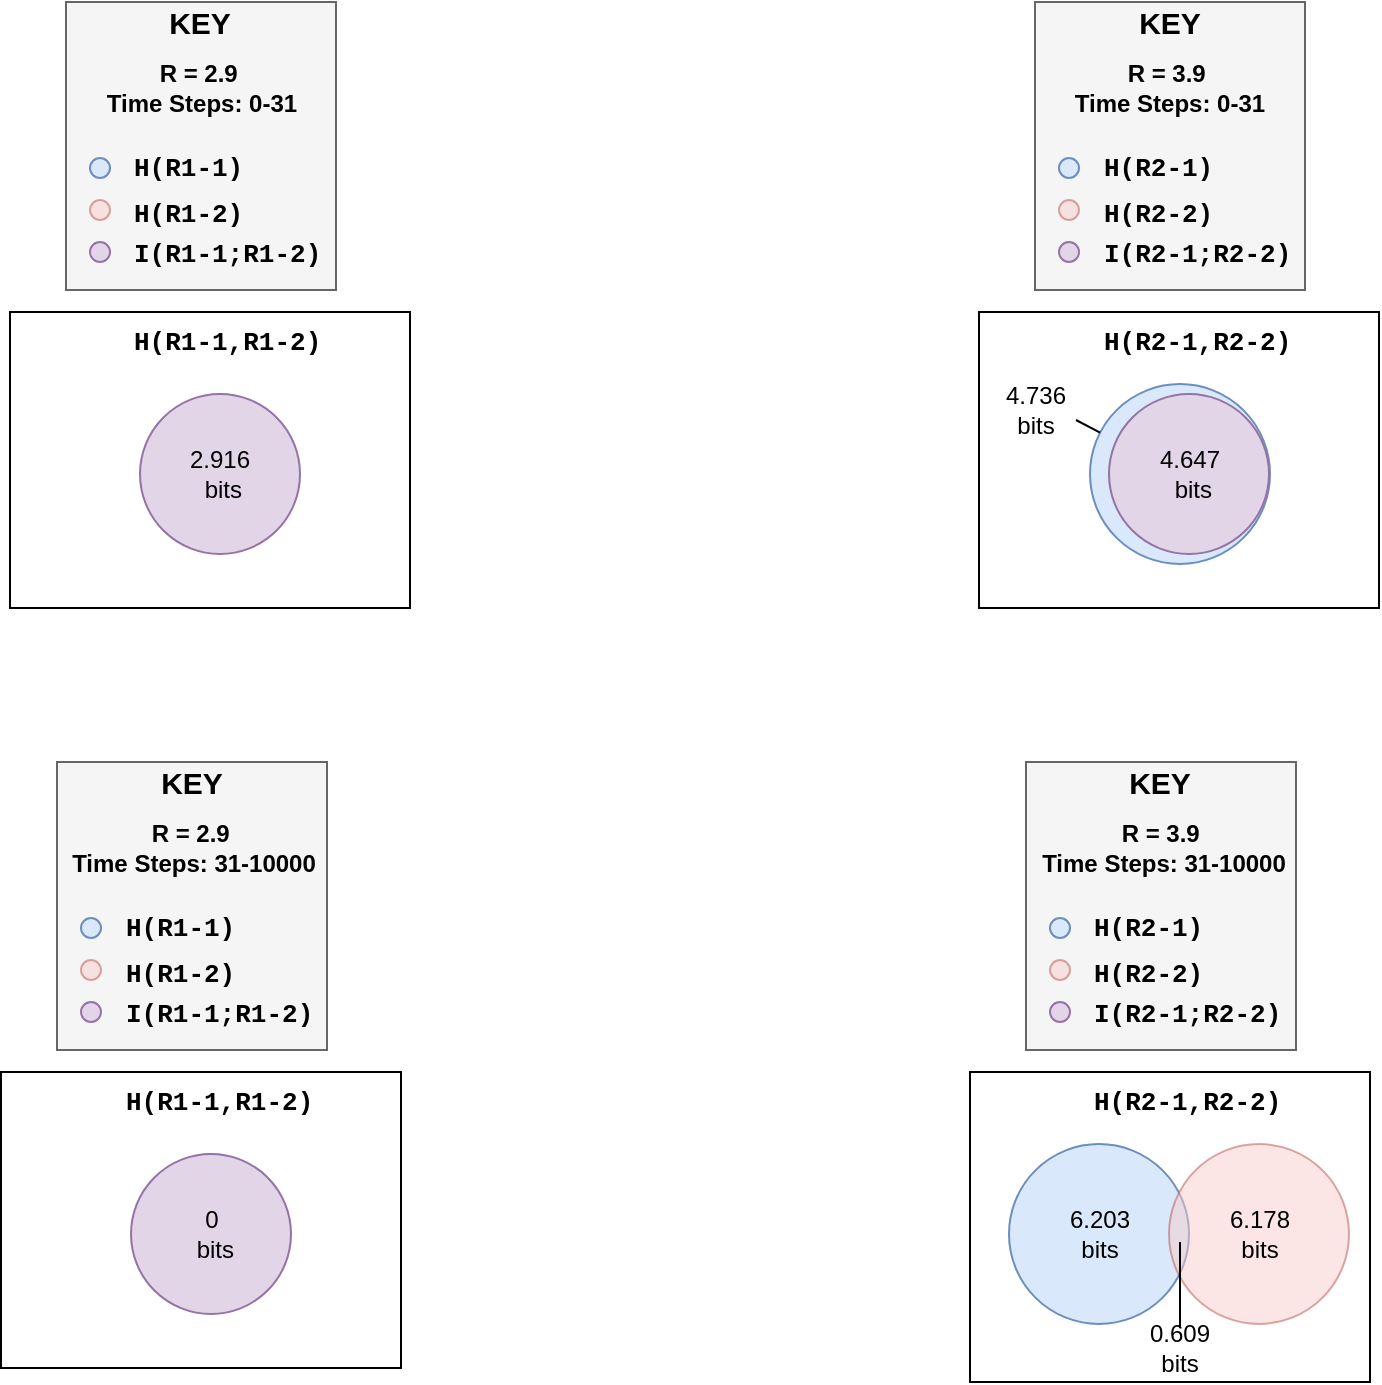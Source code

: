 <mxfile version="12.2.2" type="device" pages="1"><diagram id="IeIeSdDXLAdRhQ57zGKO" name="Page-1"><mxGraphModel dx="1408" dy="802" grid="1" gridSize="10" guides="1" tooltips="1" connect="1" arrows="1" fold="1" page="1" pageScale="1" pageWidth="850" pageHeight="1100" math="0" shadow="0"><root><mxCell id="0"/><mxCell id="1" parent="0"/><mxCell id="CC1fqaLjPnJzqPhi7whx-21" value="" style="rounded=0;whiteSpace=wrap;html=1;" vertex="1" parent="1"><mxGeometry x="554.5" y="225" width="200" height="148" as="geometry"/></mxCell><mxCell id="CC1fqaLjPnJzqPhi7whx-38" value="" style="ellipse;whiteSpace=wrap;html=1;aspect=fixed;fillColor=#dae8fc;strokeColor=#6c8ebf;" vertex="1" parent="1"><mxGeometry x="610" y="261" width="90" height="90" as="geometry"/></mxCell><mxCell id="u5o-5tSXbj-gm5ZnPvp8-16" value="" style="rounded=0;whiteSpace=wrap;html=1;fillColor=#f5f5f5;strokeColor=#666666;fontColor=#333333;" parent="1" vertex="1"><mxGeometry x="98" y="70" width="135" height="144" as="geometry"/></mxCell><mxCell id="u5o-5tSXbj-gm5ZnPvp8-17" value="" style="ellipse;whiteSpace=wrap;html=1;aspect=fixed;fillColor=#e1d5e7;strokeColor=#9673a6;" parent="1" vertex="1"><mxGeometry x="110" y="190" width="10" height="10" as="geometry"/></mxCell><mxCell id="u5o-5tSXbj-gm5ZnPvp8-18" value="&lt;font face=&quot;Courier New&quot; style=&quot;font-size: 13px&quot;&gt;&lt;b&gt;I(R1-1;R1-2)&lt;/b&gt;&lt;/font&gt;" style="text;html=1;resizable=0;points=[];autosize=1;align=left;verticalAlign=top;spacingTop=-4;" parent="1" vertex="1"><mxGeometry x="130" y="186" width="110" height="20" as="geometry"/></mxCell><mxCell id="u5o-5tSXbj-gm5ZnPvp8-19" value="" style="ellipse;whiteSpace=wrap;html=1;aspect=fixed;fillColor=#dae8fc;strokeColor=#6c8ebf;" parent="1" vertex="1"><mxGeometry x="110" y="148" width="10" height="10" as="geometry"/></mxCell><mxCell id="u5o-5tSXbj-gm5ZnPvp8-20" value="" style="ellipse;whiteSpace=wrap;html=1;aspect=fixed;fillColor=#f8cecc;strokeColor=#b85450;opacity=50;" parent="1" vertex="1"><mxGeometry x="110" y="169" width="10" height="10" as="geometry"/></mxCell><mxCell id="u5o-5tSXbj-gm5ZnPvp8-21" value="&lt;font face=&quot;Courier New&quot; style=&quot;font-size: 13px&quot;&gt;&lt;b&gt;H(R1-2)&lt;/b&gt;&lt;/font&gt;" style="text;html=1;resizable=0;points=[];autosize=1;align=left;verticalAlign=top;spacingTop=-4;" parent="1" vertex="1"><mxGeometry x="130" y="166" width="70" height="20" as="geometry"/></mxCell><mxCell id="u5o-5tSXbj-gm5ZnPvp8-22" value="&lt;font face=&quot;Courier New&quot; style=&quot;font-size: 13px&quot;&gt;&lt;b&gt;H(R1-1)&lt;/b&gt;&lt;/font&gt;" style="text;html=1;resizable=0;points=[];autosize=1;align=left;verticalAlign=top;spacingTop=-4;" parent="1" vertex="1"><mxGeometry x="130" y="143" width="70" height="20" as="geometry"/></mxCell><mxCell id="u5o-5tSXbj-gm5ZnPvp8-23" value="" style="rounded=0;whiteSpace=wrap;html=1;" parent="1" vertex="1"><mxGeometry x="70" y="225" width="200" height="148" as="geometry"/></mxCell><mxCell id="u5o-5tSXbj-gm5ZnPvp8-24" value="&lt;font face=&quot;Courier New&quot; style=&quot;font-size: 13px&quot;&gt;&lt;b&gt;H(R1-1,R1-2)&lt;/b&gt;&lt;/font&gt;" style="text;html=1;resizable=0;points=[];autosize=1;align=left;verticalAlign=top;spacingTop=-4;" parent="1" vertex="1"><mxGeometry x="130" y="230" width="110" height="20" as="geometry"/></mxCell><mxCell id="u5o-5tSXbj-gm5ZnPvp8-25" value="2.916&lt;br&gt;&amp;nbsp;bits" style="ellipse;whiteSpace=wrap;html=1;aspect=fixed;fillColor=#e1d5e7;strokeColor=#9673a6;" parent="1" vertex="1"><mxGeometry x="135" y="266" width="80" height="80" as="geometry"/></mxCell><mxCell id="u5o-5tSXbj-gm5ZnPvp8-26" value="&lt;b&gt;&lt;font style=&quot;font-size: 15px&quot;&gt;KEY&lt;/font&gt;&lt;/b&gt;" style="text;html=1;strokeColor=none;fillColor=none;align=center;verticalAlign=middle;whiteSpace=wrap;rounded=0;" parent="1" vertex="1"><mxGeometry x="145" y="70" width="40" height="20" as="geometry"/></mxCell><mxCell id="CC1fqaLjPnJzqPhi7whx-1" value="&lt;b&gt;R = 2.9&amp;nbsp;&lt;br&gt;Time Steps: 0-31&lt;br&gt;&lt;/b&gt;" style="text;html=1;strokeColor=none;fillColor=none;align=center;verticalAlign=middle;whiteSpace=wrap;rounded=0;" vertex="1" parent="1"><mxGeometry x="110.5" y="93" width="110" height="40" as="geometry"/></mxCell><mxCell id="CC1fqaLjPnJzqPhi7whx-2" value="" style="rounded=0;whiteSpace=wrap;html=1;fillColor=#f5f5f5;strokeColor=#666666;fontColor=#333333;" vertex="1" parent="1"><mxGeometry x="93.5" y="450" width="135" height="144" as="geometry"/></mxCell><mxCell id="CC1fqaLjPnJzqPhi7whx-3" value="" style="ellipse;whiteSpace=wrap;html=1;aspect=fixed;fillColor=#e1d5e7;strokeColor=#9673a6;" vertex="1" parent="1"><mxGeometry x="105.5" y="570" width="10" height="10" as="geometry"/></mxCell><mxCell id="CC1fqaLjPnJzqPhi7whx-4" value="&lt;font face=&quot;Courier New&quot; style=&quot;font-size: 13px&quot;&gt;&lt;b&gt;I(R1-1;R1-2)&lt;/b&gt;&lt;/font&gt;" style="text;html=1;resizable=0;points=[];autosize=1;align=left;verticalAlign=top;spacingTop=-4;" vertex="1" parent="1"><mxGeometry x="125.5" y="566" width="110" height="20" as="geometry"/></mxCell><mxCell id="CC1fqaLjPnJzqPhi7whx-5" value="" style="ellipse;whiteSpace=wrap;html=1;aspect=fixed;fillColor=#dae8fc;strokeColor=#6c8ebf;" vertex="1" parent="1"><mxGeometry x="105.5" y="528" width="10" height="10" as="geometry"/></mxCell><mxCell id="CC1fqaLjPnJzqPhi7whx-6" value="" style="ellipse;whiteSpace=wrap;html=1;aspect=fixed;fillColor=#f8cecc;strokeColor=#b85450;opacity=50;" vertex="1" parent="1"><mxGeometry x="105.5" y="549" width="10" height="10" as="geometry"/></mxCell><mxCell id="CC1fqaLjPnJzqPhi7whx-7" value="&lt;font face=&quot;Courier New&quot; style=&quot;font-size: 13px&quot;&gt;&lt;b&gt;H(R1-2)&lt;/b&gt;&lt;/font&gt;" style="text;html=1;resizable=0;points=[];autosize=1;align=left;verticalAlign=top;spacingTop=-4;" vertex="1" parent="1"><mxGeometry x="125.5" y="546" width="70" height="20" as="geometry"/></mxCell><mxCell id="CC1fqaLjPnJzqPhi7whx-8" value="&lt;font face=&quot;Courier New&quot; style=&quot;font-size: 13px&quot;&gt;&lt;b&gt;H(R1-1)&lt;/b&gt;&lt;/font&gt;" style="text;html=1;resizable=0;points=[];autosize=1;align=left;verticalAlign=top;spacingTop=-4;" vertex="1" parent="1"><mxGeometry x="125.5" y="523" width="70" height="20" as="geometry"/></mxCell><mxCell id="CC1fqaLjPnJzqPhi7whx-9" value="" style="rounded=0;whiteSpace=wrap;html=1;" vertex="1" parent="1"><mxGeometry x="65.5" y="605" width="200" height="148" as="geometry"/></mxCell><mxCell id="CC1fqaLjPnJzqPhi7whx-10" value="&lt;font face=&quot;Courier New&quot; style=&quot;font-size: 13px&quot;&gt;&lt;b&gt;H(R1-1,R1-2)&lt;/b&gt;&lt;/font&gt;" style="text;html=1;resizable=0;points=[];autosize=1;align=left;verticalAlign=top;spacingTop=-4;" vertex="1" parent="1"><mxGeometry x="125.5" y="610" width="110" height="20" as="geometry"/></mxCell><mxCell id="CC1fqaLjPnJzqPhi7whx-11" value="0&lt;br&gt;&amp;nbsp;bits" style="ellipse;whiteSpace=wrap;html=1;aspect=fixed;fillColor=#e1d5e7;strokeColor=#9673a6;" vertex="1" parent="1"><mxGeometry x="130.5" y="646" width="80" height="80" as="geometry"/></mxCell><mxCell id="CC1fqaLjPnJzqPhi7whx-12" value="&lt;b&gt;&lt;font style=&quot;font-size: 15px&quot;&gt;KEY&lt;/font&gt;&lt;/b&gt;" style="text;html=1;strokeColor=none;fillColor=none;align=center;verticalAlign=middle;whiteSpace=wrap;rounded=0;" vertex="1" parent="1"><mxGeometry x="140.5" y="450" width="40" height="20" as="geometry"/></mxCell><mxCell id="CC1fqaLjPnJzqPhi7whx-13" value="&lt;b&gt;R = 2.9&amp;nbsp;&lt;br&gt;Time Steps: 31-10000&lt;br&gt;&lt;/b&gt;" style="text;html=1;strokeColor=none;fillColor=none;align=center;verticalAlign=middle;whiteSpace=wrap;rounded=0;" vertex="1" parent="1"><mxGeometry x="99" y="473" width="126" height="40" as="geometry"/></mxCell><mxCell id="CC1fqaLjPnJzqPhi7whx-14" value="" style="rounded=0;whiteSpace=wrap;html=1;fillColor=#f5f5f5;strokeColor=#666666;fontColor=#333333;" vertex="1" parent="1"><mxGeometry x="582.5" y="70" width="135" height="144" as="geometry"/></mxCell><mxCell id="CC1fqaLjPnJzqPhi7whx-15" value="" style="ellipse;whiteSpace=wrap;html=1;aspect=fixed;fillColor=#e1d5e7;strokeColor=#9673a6;" vertex="1" parent="1"><mxGeometry x="594.5" y="190" width="10" height="10" as="geometry"/></mxCell><mxCell id="CC1fqaLjPnJzqPhi7whx-16" value="&lt;font face=&quot;Courier New&quot; style=&quot;font-size: 13px&quot;&gt;&lt;b&gt;I(R2-1;R2-2)&lt;/b&gt;&lt;/font&gt;" style="text;html=1;resizable=0;points=[];autosize=1;align=left;verticalAlign=top;spacingTop=-4;" vertex="1" parent="1"><mxGeometry x="614.5" y="186" width="110" height="20" as="geometry"/></mxCell><mxCell id="CC1fqaLjPnJzqPhi7whx-17" value="" style="ellipse;whiteSpace=wrap;html=1;aspect=fixed;fillColor=#dae8fc;strokeColor=#6c8ebf;" vertex="1" parent="1"><mxGeometry x="594.5" y="148" width="10" height="10" as="geometry"/></mxCell><mxCell id="CC1fqaLjPnJzqPhi7whx-18" value="" style="ellipse;whiteSpace=wrap;html=1;aspect=fixed;fillColor=#f8cecc;strokeColor=#b85450;opacity=50;" vertex="1" parent="1"><mxGeometry x="594.5" y="169" width="10" height="10" as="geometry"/></mxCell><mxCell id="CC1fqaLjPnJzqPhi7whx-19" value="&lt;font face=&quot;Courier New&quot; style=&quot;font-size: 13px&quot;&gt;&lt;b&gt;H(R2-2)&lt;/b&gt;&lt;/font&gt;" style="text;html=1;resizable=0;points=[];autosize=1;align=left;verticalAlign=top;spacingTop=-4;" vertex="1" parent="1"><mxGeometry x="614.5" y="166" width="70" height="20" as="geometry"/></mxCell><mxCell id="CC1fqaLjPnJzqPhi7whx-20" value="&lt;font face=&quot;Courier New&quot; style=&quot;font-size: 13px&quot;&gt;&lt;b&gt;H(R2-1)&lt;/b&gt;&lt;/font&gt;" style="text;html=1;resizable=0;points=[];autosize=1;align=left;verticalAlign=top;spacingTop=-4;" vertex="1" parent="1"><mxGeometry x="614.5" y="143" width="70" height="20" as="geometry"/></mxCell><mxCell id="CC1fqaLjPnJzqPhi7whx-22" value="&lt;font face=&quot;Courier New&quot; style=&quot;font-size: 13px&quot;&gt;&lt;b&gt;H(R2-1,R2-2)&lt;/b&gt;&lt;/font&gt;" style="text;html=1;resizable=0;points=[];autosize=1;align=left;verticalAlign=top;spacingTop=-4;" vertex="1" parent="1"><mxGeometry x="614.5" y="230" width="110" height="20" as="geometry"/></mxCell><mxCell id="CC1fqaLjPnJzqPhi7whx-23" value="4.647&lt;br&gt;&amp;nbsp;bits" style="ellipse;whiteSpace=wrap;html=1;aspect=fixed;fillColor=#e1d5e7;strokeColor=#9673a6;" vertex="1" parent="1"><mxGeometry x="619.5" y="266" width="80" height="80" as="geometry"/></mxCell><mxCell id="CC1fqaLjPnJzqPhi7whx-24" value="&lt;b&gt;&lt;font style=&quot;font-size: 15px&quot;&gt;KEY&lt;/font&gt;&lt;/b&gt;" style="text;html=1;strokeColor=none;fillColor=none;align=center;verticalAlign=middle;whiteSpace=wrap;rounded=0;" vertex="1" parent="1"><mxGeometry x="629.5" y="70" width="40" height="20" as="geometry"/></mxCell><mxCell id="CC1fqaLjPnJzqPhi7whx-25" value="&lt;b&gt;R = 3.9&amp;nbsp;&lt;br&gt;Time Steps: 0-31&lt;br&gt;&lt;/b&gt;" style="text;html=1;strokeColor=none;fillColor=none;align=center;verticalAlign=middle;whiteSpace=wrap;rounded=0;" vertex="1" parent="1"><mxGeometry x="595" y="93" width="110" height="40" as="geometry"/></mxCell><mxCell id="CC1fqaLjPnJzqPhi7whx-26" value="" style="rounded=0;whiteSpace=wrap;html=1;fillColor=#f5f5f5;strokeColor=#666666;fontColor=#333333;" vertex="1" parent="1"><mxGeometry x="578" y="450" width="135" height="144" as="geometry"/></mxCell><mxCell id="CC1fqaLjPnJzqPhi7whx-27" value="" style="ellipse;whiteSpace=wrap;html=1;aspect=fixed;fillColor=#e1d5e7;strokeColor=#9673a6;" vertex="1" parent="1"><mxGeometry x="590" y="570" width="10" height="10" as="geometry"/></mxCell><mxCell id="CC1fqaLjPnJzqPhi7whx-28" value="&lt;font face=&quot;Courier New&quot; style=&quot;font-size: 13px&quot;&gt;&lt;b&gt;I(R2-1;R2-2)&lt;/b&gt;&lt;/font&gt;" style="text;html=1;resizable=0;points=[];autosize=1;align=left;verticalAlign=top;spacingTop=-4;" vertex="1" parent="1"><mxGeometry x="610" y="566" width="110" height="20" as="geometry"/></mxCell><mxCell id="CC1fqaLjPnJzqPhi7whx-29" value="" style="ellipse;whiteSpace=wrap;html=1;aspect=fixed;fillColor=#dae8fc;strokeColor=#6c8ebf;" vertex="1" parent="1"><mxGeometry x="590" y="528" width="10" height="10" as="geometry"/></mxCell><mxCell id="CC1fqaLjPnJzqPhi7whx-30" value="" style="ellipse;whiteSpace=wrap;html=1;aspect=fixed;fillColor=#f8cecc;strokeColor=#b85450;opacity=50;" vertex="1" parent="1"><mxGeometry x="590" y="549" width="10" height="10" as="geometry"/></mxCell><mxCell id="CC1fqaLjPnJzqPhi7whx-31" value="&lt;font face=&quot;Courier New&quot; style=&quot;font-size: 13px&quot;&gt;&lt;b&gt;H(R2-2)&lt;/b&gt;&lt;/font&gt;" style="text;html=1;resizable=0;points=[];autosize=1;align=left;verticalAlign=top;spacingTop=-4;" vertex="1" parent="1"><mxGeometry x="610" y="546" width="70" height="20" as="geometry"/></mxCell><mxCell id="CC1fqaLjPnJzqPhi7whx-32" value="&lt;font face=&quot;Courier New&quot; style=&quot;font-size: 13px&quot;&gt;&lt;b&gt;H(R2-1)&lt;/b&gt;&lt;/font&gt;" style="text;html=1;resizable=0;points=[];autosize=1;align=left;verticalAlign=top;spacingTop=-4;" vertex="1" parent="1"><mxGeometry x="610" y="523" width="70" height="20" as="geometry"/></mxCell><mxCell id="CC1fqaLjPnJzqPhi7whx-33" value="" style="rounded=0;whiteSpace=wrap;html=1;" vertex="1" parent="1"><mxGeometry x="550" y="605" width="200" height="155" as="geometry"/></mxCell><mxCell id="CC1fqaLjPnJzqPhi7whx-34" value="&lt;font face=&quot;Courier New&quot; style=&quot;font-size: 13px&quot;&gt;&lt;b&gt;H(R2-1,R2-2)&lt;/b&gt;&lt;/font&gt;" style="text;html=1;resizable=0;points=[];autosize=1;align=left;verticalAlign=top;spacingTop=-4;" vertex="1" parent="1"><mxGeometry x="610" y="610" width="110" height="20" as="geometry"/></mxCell><mxCell id="CC1fqaLjPnJzqPhi7whx-36" value="&lt;b&gt;&lt;font style=&quot;font-size: 15px&quot;&gt;KEY&lt;/font&gt;&lt;/b&gt;" style="text;html=1;strokeColor=none;fillColor=none;align=center;verticalAlign=middle;whiteSpace=wrap;rounded=0;" vertex="1" parent="1"><mxGeometry x="625" y="450" width="40" height="20" as="geometry"/></mxCell><mxCell id="CC1fqaLjPnJzqPhi7whx-37" value="&lt;b&gt;R = 3.9&amp;nbsp;&lt;br&gt;Time Steps: 31-10000&lt;br&gt;&lt;/b&gt;" style="text;html=1;strokeColor=none;fillColor=none;align=center;verticalAlign=middle;whiteSpace=wrap;rounded=0;" vertex="1" parent="1"><mxGeometry x="583.5" y="473" width="126" height="40" as="geometry"/></mxCell><mxCell id="CC1fqaLjPnJzqPhi7whx-39" value="4.736&lt;br&gt;bits" style="text;html=1;strokeColor=none;fillColor=none;align=center;verticalAlign=middle;whiteSpace=wrap;rounded=0;" vertex="1" parent="1"><mxGeometry x="563" y="264" width="40" height="20" as="geometry"/></mxCell><mxCell id="CC1fqaLjPnJzqPhi7whx-41" value="" style="endArrow=none;html=1;entryX=1;entryY=0.75;entryDx=0;entryDy=0;" edge="1" parent="1" source="CC1fqaLjPnJzqPhi7whx-38" target="CC1fqaLjPnJzqPhi7whx-39"><mxGeometry width="50" height="50" relative="1" as="geometry"><mxPoint x="440" y="340" as="sourcePoint"/><mxPoint x="490" y="290" as="targetPoint"/></mxGeometry></mxCell><mxCell id="CC1fqaLjPnJzqPhi7whx-42" value="6.203&lt;br&gt;bits" style="ellipse;whiteSpace=wrap;html=1;aspect=fixed;fillColor=#dae8fc;strokeColor=#6c8ebf;" vertex="1" parent="1"><mxGeometry x="569.5" y="641" width="90" height="90" as="geometry"/></mxCell><mxCell id="CC1fqaLjPnJzqPhi7whx-44" value="6.178&lt;br&gt;bits" style="ellipse;whiteSpace=wrap;html=1;aspect=fixed;fillColor=#f8cecc;strokeColor=#b85450;opacity=50;" vertex="1" parent="1"><mxGeometry x="649.5" y="641" width="90" height="90" as="geometry"/></mxCell><mxCell id="CC1fqaLjPnJzqPhi7whx-45" value="0.609&lt;br&gt;bits" style="text;html=1;strokeColor=none;fillColor=none;align=center;verticalAlign=middle;whiteSpace=wrap;rounded=0;opacity=50;" vertex="1" parent="1"><mxGeometry x="635" y="733" width="40" height="20" as="geometry"/></mxCell><mxCell id="CC1fqaLjPnJzqPhi7whx-46" value="" style="endArrow=none;html=1;exitX=0.5;exitY=0;exitDx=0;exitDy=0;" edge="1" parent="1" source="CC1fqaLjPnJzqPhi7whx-45"><mxGeometry width="50" height="50" relative="1" as="geometry"><mxPoint x="460" y="750" as="sourcePoint"/><mxPoint x="655" y="690" as="targetPoint"/></mxGeometry></mxCell></root></mxGraphModel></diagram></mxfile>